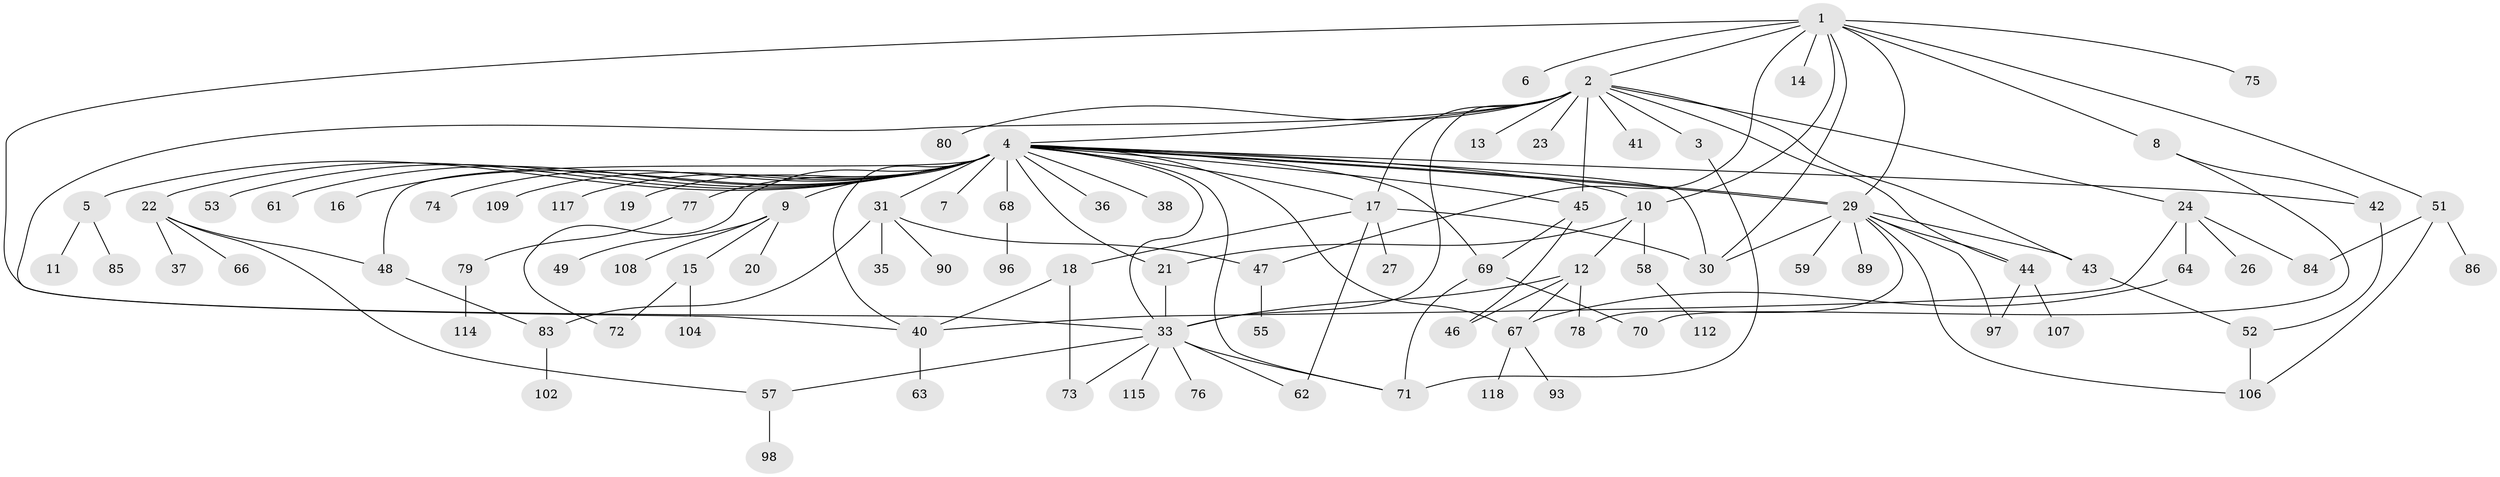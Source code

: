// Generated by graph-tools (version 1.1) at 2025/51/02/27/25 19:51:56]
// undirected, 91 vertices, 130 edges
graph export_dot {
graph [start="1"]
  node [color=gray90,style=filled];
  1 [super="+60"];
  2 [super="+110"];
  3 [super="+34"];
  4 [super="+25"];
  5 [super="+28"];
  6;
  7;
  8 [super="+50"];
  9;
  10 [super="+54"];
  11;
  12;
  13;
  14;
  15 [super="+95"];
  16;
  17 [super="+32"];
  18 [super="+87"];
  19;
  20;
  21;
  22;
  23;
  24;
  26 [super="+120"];
  27;
  29 [super="+39"];
  30 [super="+119"];
  31 [super="+88"];
  33 [super="+81"];
  35;
  36;
  37;
  38;
  40 [super="+82"];
  41;
  42;
  43 [super="+99"];
  44 [super="+101"];
  45 [super="+65"];
  46;
  47;
  48 [super="+103"];
  49;
  51;
  52 [super="+56"];
  53;
  55;
  57 [super="+92"];
  58 [super="+91"];
  59 [super="+121"];
  61;
  62;
  63;
  64 [super="+111"];
  66;
  67;
  68;
  69 [super="+94"];
  70;
  71;
  72;
  73;
  74;
  75;
  76;
  77 [super="+116"];
  78;
  79;
  80;
  83 [super="+100"];
  84;
  85;
  86;
  89;
  90;
  93;
  96;
  97 [super="+105"];
  98;
  102;
  104;
  106;
  107;
  108 [super="+113"];
  109;
  112;
  114;
  115;
  117;
  118;
  1 -- 2;
  1 -- 6;
  1 -- 8;
  1 -- 10;
  1 -- 14;
  1 -- 30;
  1 -- 33 [weight=2];
  1 -- 47;
  1 -- 51;
  1 -- 75;
  1 -- 29;
  2 -- 3;
  2 -- 4;
  2 -- 13;
  2 -- 17;
  2 -- 23;
  2 -- 24;
  2 -- 40;
  2 -- 41;
  2 -- 43;
  2 -- 80;
  2 -- 33;
  2 -- 44;
  2 -- 45;
  3 -- 71;
  4 -- 5;
  4 -- 7;
  4 -- 9;
  4 -- 16;
  4 -- 17;
  4 -- 19;
  4 -- 21;
  4 -- 22;
  4 -- 29;
  4 -- 29;
  4 -- 31;
  4 -- 33;
  4 -- 36;
  4 -- 38;
  4 -- 40;
  4 -- 42;
  4 -- 45;
  4 -- 48;
  4 -- 53;
  4 -- 67;
  4 -- 68;
  4 -- 69;
  4 -- 71;
  4 -- 72;
  4 -- 74;
  4 -- 77;
  4 -- 109;
  4 -- 117;
  4 -- 30;
  4 -- 61;
  4 -- 10;
  5 -- 11;
  5 -- 85;
  8 -- 42;
  8 -- 70;
  9 -- 15;
  9 -- 20;
  9 -- 49;
  9 -- 108;
  10 -- 12;
  10 -- 58 [weight=2];
  10 -- 21;
  12 -- 46;
  12 -- 67;
  12 -- 78;
  12 -- 33;
  15 -- 72;
  15 -- 104;
  17 -- 18;
  17 -- 27;
  17 -- 62;
  17 -- 30;
  18 -- 40;
  18 -- 73;
  21 -- 33;
  22 -- 37;
  22 -- 48;
  22 -- 57;
  22 -- 66;
  24 -- 26;
  24 -- 64;
  24 -- 84;
  24 -- 40;
  29 -- 43;
  29 -- 44;
  29 -- 89;
  29 -- 97;
  29 -- 78;
  29 -- 106;
  29 -- 59;
  29 -- 30;
  31 -- 35;
  31 -- 47;
  31 -- 83;
  31 -- 90;
  33 -- 62;
  33 -- 71;
  33 -- 73;
  33 -- 76 [weight=2];
  33 -- 115;
  33 -- 57;
  40 -- 63;
  42 -- 52;
  43 -- 52;
  44 -- 97;
  44 -- 107;
  45 -- 69;
  45 -- 46;
  47 -- 55;
  48 -- 83;
  51 -- 84;
  51 -- 86;
  51 -- 106;
  52 -- 106;
  57 -- 98;
  58 -- 112;
  64 -- 67;
  67 -- 93;
  67 -- 118;
  68 -- 96;
  69 -- 70;
  69 -- 71;
  77 -- 79;
  79 -- 114;
  83 -- 102;
}
